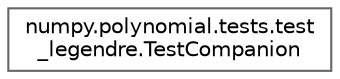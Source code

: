 digraph "Graphical Class Hierarchy"
{
 // LATEX_PDF_SIZE
  bgcolor="transparent";
  edge [fontname=Helvetica,fontsize=10,labelfontname=Helvetica,labelfontsize=10];
  node [fontname=Helvetica,fontsize=10,shape=box,height=0.2,width=0.4];
  rankdir="LR";
  Node0 [id="Node000000",label="numpy.polynomial.tests.test\l_legendre.TestCompanion",height=0.2,width=0.4,color="grey40", fillcolor="white", style="filled",URL="$db/d81/classnumpy_1_1polynomial_1_1tests_1_1test__legendre_1_1TestCompanion.html",tooltip=" "];
}
